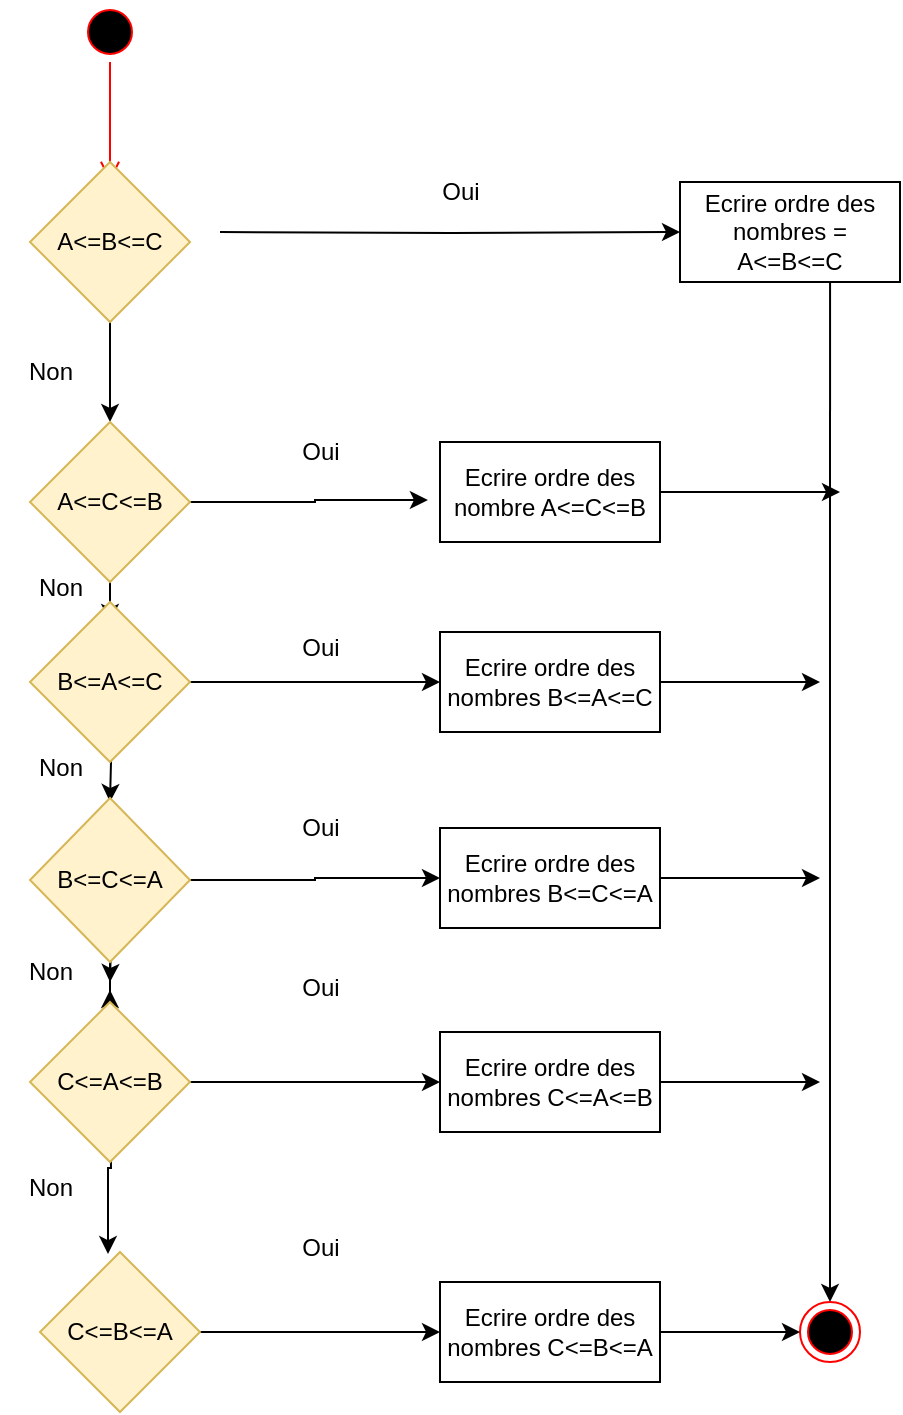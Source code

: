 <mxfile version="21.5.0" type="device">
  <diagram name="Page-1" id="NV0_F-gBZP4ud1GldB0P">
    <mxGraphModel dx="639" dy="717" grid="1" gridSize="10" guides="1" tooltips="1" connect="1" arrows="1" fold="1" page="1" pageScale="1" pageWidth="827" pageHeight="1169" math="0" shadow="0">
      <root>
        <mxCell id="0" />
        <mxCell id="1" parent="0" />
        <mxCell id="77di7s147n0UMXgqI7TV-1" value="" style="ellipse;html=1;shape=startState;fillColor=#000000;strokeColor=#ff0000;" parent="1" vertex="1">
          <mxGeometry x="110" y="30" width="30" height="30" as="geometry" />
        </mxCell>
        <mxCell id="77di7s147n0UMXgqI7TV-2" value="" style="edgeStyle=orthogonalEdgeStyle;html=1;verticalAlign=bottom;endArrow=open;endSize=8;strokeColor=#ff0000;rounded=0;" parent="1" source="77di7s147n0UMXgqI7TV-1" edge="1">
          <mxGeometry relative="1" as="geometry">
            <mxPoint x="125" y="120" as="targetPoint" />
          </mxGeometry>
        </mxCell>
        <mxCell id="77di7s147n0UMXgqI7TV-5" value="" style="edgeStyle=orthogonalEdgeStyle;rounded=0;orthogonalLoop=1;jettySize=auto;html=1;" parent="1" edge="1">
          <mxGeometry relative="1" as="geometry">
            <mxPoint x="125" y="170" as="sourcePoint" />
            <mxPoint x="125" y="240" as="targetPoint" />
          </mxGeometry>
        </mxCell>
        <mxCell id="MO8dAYG7gL2RPaPPFIin-16" value="" style="edgeStyle=orthogonalEdgeStyle;rounded=0;orthogonalLoop=1;jettySize=auto;html=1;" edge="1" parent="1">
          <mxGeometry relative="1" as="geometry">
            <mxPoint x="125" y="290" as="sourcePoint" />
            <mxPoint x="125" y="340" as="targetPoint" />
          </mxGeometry>
        </mxCell>
        <mxCell id="77di7s147n0UMXgqI7TV-13" value="" style="edgeStyle=orthogonalEdgeStyle;rounded=0;orthogonalLoop=1;jettySize=auto;html=1;exitX=1;exitY=0.5;exitDx=0;exitDy=0;" parent="1" target="77di7s147n0UMXgqI7TV-7" edge="1">
          <mxGeometry relative="1" as="geometry">
            <mxPoint x="180" y="145" as="sourcePoint" />
          </mxGeometry>
        </mxCell>
        <mxCell id="MO8dAYG7gL2RPaPPFIin-6" value="" style="edgeStyle=orthogonalEdgeStyle;rounded=0;orthogonalLoop=1;jettySize=auto;html=1;entryX=0.5;entryY=0;entryDx=0;entryDy=0;exitX=0.682;exitY=1;exitDx=0;exitDy=0;exitPerimeter=0;" edge="1" parent="1" source="77di7s147n0UMXgqI7TV-7" target="MO8dAYG7gL2RPaPPFIin-5">
          <mxGeometry relative="1" as="geometry">
            <mxPoint x="490" y="180" as="sourcePoint" />
            <mxPoint x="484.5" y="690" as="targetPoint" />
            <Array as="points" />
          </mxGeometry>
        </mxCell>
        <mxCell id="77di7s147n0UMXgqI7TV-7" value="Ecrire ordre des nombres = A&amp;lt;=B&amp;lt;=C" style="html=1;whiteSpace=wrap;" parent="1" vertex="1">
          <mxGeometry x="410" y="120" width="110" height="50" as="geometry" />
        </mxCell>
        <mxCell id="77di7s147n0UMXgqI7TV-8" value="Ecrire ordre des nombre A&amp;lt;=C&amp;lt;=B" style="html=1;whiteSpace=wrap;" parent="1" vertex="1">
          <mxGeometry x="290" y="250" width="110" height="50" as="geometry" />
        </mxCell>
        <mxCell id="MO8dAYG7gL2RPaPPFIin-5" value="" style="ellipse;html=1;shape=endState;fillColor=#000000;strokeColor=#ff0000;" vertex="1" parent="1">
          <mxGeometry x="470" y="680" width="30" height="30" as="geometry" />
        </mxCell>
        <mxCell id="MO8dAYG7gL2RPaPPFIin-9" value="" style="endArrow=classic;html=1;rounded=0;exitX=1;exitY=0.5;exitDx=0;exitDy=0;" edge="1" parent="1" source="77di7s147n0UMXgqI7TV-8">
          <mxGeometry width="50" height="50" relative="1" as="geometry">
            <mxPoint x="390" y="330" as="sourcePoint" />
            <mxPoint x="490" y="275" as="targetPoint" />
          </mxGeometry>
        </mxCell>
        <mxCell id="MO8dAYG7gL2RPaPPFIin-10" value="Oui" style="text;html=1;align=center;verticalAlign=middle;resizable=0;points=[];autosize=1;strokeColor=none;fillColor=none;" vertex="1" parent="1">
          <mxGeometry x="210" y="240" width="40" height="30" as="geometry" />
        </mxCell>
        <mxCell id="MO8dAYG7gL2RPaPPFIin-11" value="Oui" style="text;html=1;align=center;verticalAlign=middle;resizable=0;points=[];autosize=1;strokeColor=none;fillColor=none;" vertex="1" parent="1">
          <mxGeometry x="280" y="110" width="40" height="30" as="geometry" />
        </mxCell>
        <mxCell id="MO8dAYG7gL2RPaPPFIin-14" value="Non" style="text;html=1;align=center;verticalAlign=middle;resizable=0;points=[];autosize=1;strokeColor=none;fillColor=none;" vertex="1" parent="1">
          <mxGeometry x="70" y="200" width="50" height="30" as="geometry" />
        </mxCell>
        <mxCell id="MO8dAYG7gL2RPaPPFIin-18" value="" style="edgeStyle=orthogonalEdgeStyle;rounded=0;orthogonalLoop=1;jettySize=auto;html=1;exitX=1;exitY=0.5;exitDx=0;exitDy=0;" edge="1" parent="1" source="MO8dAYG7gL2RPaPPFIin-47" target="MO8dAYG7gL2RPaPPFIin-17">
          <mxGeometry relative="1" as="geometry">
            <mxPoint x="180" y="365" as="sourcePoint" />
          </mxGeometry>
        </mxCell>
        <mxCell id="MO8dAYG7gL2RPaPPFIin-22" value="" style="edgeStyle=orthogonalEdgeStyle;rounded=0;orthogonalLoop=1;jettySize=auto;html=1;" edge="1" parent="1">
          <mxGeometry relative="1" as="geometry">
            <mxPoint x="125" y="390" as="sourcePoint" />
            <mxPoint x="125" y="430" as="targetPoint" />
          </mxGeometry>
        </mxCell>
        <mxCell id="MO8dAYG7gL2RPaPPFIin-17" value="Ecrire ordre des nombres B&amp;lt;=A&amp;lt;=C" style="html=1;whiteSpace=wrap;" vertex="1" parent="1">
          <mxGeometry x="290" y="345" width="110" height="50" as="geometry" />
        </mxCell>
        <mxCell id="MO8dAYG7gL2RPaPPFIin-19" value="Oui" style="text;html=1;align=center;verticalAlign=middle;resizable=0;points=[];autosize=1;strokeColor=none;fillColor=none;" vertex="1" parent="1">
          <mxGeometry x="210" y="338" width="40" height="30" as="geometry" />
        </mxCell>
        <mxCell id="MO8dAYG7gL2RPaPPFIin-20" value="" style="endArrow=classic;html=1;rounded=0;exitX=1;exitY=0.5;exitDx=0;exitDy=0;" edge="1" parent="1" source="MO8dAYG7gL2RPaPPFIin-17">
          <mxGeometry width="50" height="50" relative="1" as="geometry">
            <mxPoint x="390" y="330" as="sourcePoint" />
            <mxPoint x="480" y="370" as="targetPoint" />
          </mxGeometry>
        </mxCell>
        <mxCell id="MO8dAYG7gL2RPaPPFIin-26" value="" style="edgeStyle=orthogonalEdgeStyle;rounded=0;orthogonalLoop=1;jettySize=auto;html=1;" edge="1" parent="1">
          <mxGeometry relative="1" as="geometry">
            <mxPoint x="125" y="480" as="sourcePoint" />
            <mxPoint x="125" y="520" as="targetPoint" />
          </mxGeometry>
        </mxCell>
        <mxCell id="MO8dAYG7gL2RPaPPFIin-39" value="" style="edgeStyle=orthogonalEdgeStyle;rounded=0;orthogonalLoop=1;jettySize=auto;html=1;exitX=1;exitY=0.5;exitDx=0;exitDy=0;" edge="1" parent="1" source="MO8dAYG7gL2RPaPPFIin-48" target="MO8dAYG7gL2RPaPPFIin-38">
          <mxGeometry relative="1" as="geometry">
            <mxPoint x="180" y="455" as="sourcePoint" />
          </mxGeometry>
        </mxCell>
        <mxCell id="MO8dAYG7gL2RPaPPFIin-23" value="Non" style="text;html=1;align=center;verticalAlign=middle;resizable=0;points=[];autosize=1;strokeColor=none;fillColor=none;" vertex="1" parent="1">
          <mxGeometry x="75" y="308" width="50" height="30" as="geometry" />
        </mxCell>
        <mxCell id="MO8dAYG7gL2RPaPPFIin-24" value="Non" style="text;html=1;align=center;verticalAlign=middle;resizable=0;points=[];autosize=1;strokeColor=none;fillColor=none;" vertex="1" parent="1">
          <mxGeometry x="75" y="398" width="50" height="30" as="geometry" />
        </mxCell>
        <mxCell id="MO8dAYG7gL2RPaPPFIin-28" value="" style="edgeStyle=orthogonalEdgeStyle;rounded=0;orthogonalLoop=1;jettySize=auto;html=1;exitX=1;exitY=0.5;exitDx=0;exitDy=0;" edge="1" parent="1" source="MO8dAYG7gL2RPaPPFIin-49" target="MO8dAYG7gL2RPaPPFIin-27">
          <mxGeometry relative="1" as="geometry">
            <mxPoint x="180" y="545" as="sourcePoint" />
          </mxGeometry>
        </mxCell>
        <mxCell id="MO8dAYG7gL2RPaPPFIin-31" value="" style="edgeStyle=orthogonalEdgeStyle;rounded=0;orthogonalLoop=1;jettySize=auto;html=1;entryX=0.425;entryY=0.013;entryDx=0;entryDy=0;entryPerimeter=0;" edge="1" parent="1" target="MO8dAYG7gL2RPaPPFIin-50">
          <mxGeometry relative="1" as="geometry">
            <mxPoint x="125" y="570" as="sourcePoint" />
            <mxPoint x="125" y="630" as="targetPoint" />
          </mxGeometry>
        </mxCell>
        <mxCell id="MO8dAYG7gL2RPaPPFIin-27" value="Ecrire ordre des nombres C&amp;lt;=A&amp;lt;=B" style="html=1;whiteSpace=wrap;" vertex="1" parent="1">
          <mxGeometry x="290" y="545" width="110" height="50" as="geometry" />
        </mxCell>
        <mxCell id="MO8dAYG7gL2RPaPPFIin-29" value="" style="endArrow=classic;html=1;rounded=0;exitX=1;exitY=0.5;exitDx=0;exitDy=0;" edge="1" parent="1" source="MO8dAYG7gL2RPaPPFIin-27">
          <mxGeometry width="50" height="50" relative="1" as="geometry">
            <mxPoint x="390" y="630" as="sourcePoint" />
            <mxPoint x="480" y="570" as="targetPoint" />
          </mxGeometry>
        </mxCell>
        <mxCell id="MO8dAYG7gL2RPaPPFIin-33" value="" style="edgeStyle=orthogonalEdgeStyle;rounded=0;orthogonalLoop=1;jettySize=auto;html=1;exitX=1;exitY=0.5;exitDx=0;exitDy=0;" edge="1" parent="1" source="MO8dAYG7gL2RPaPPFIin-50" target="MO8dAYG7gL2RPaPPFIin-32">
          <mxGeometry relative="1" as="geometry">
            <mxPoint x="180" y="655" as="sourcePoint" />
          </mxGeometry>
        </mxCell>
        <mxCell id="MO8dAYG7gL2RPaPPFIin-36" value="" style="edgeStyle=orthogonalEdgeStyle;rounded=0;orthogonalLoop=1;jettySize=auto;html=1;" edge="1" parent="1" source="MO8dAYG7gL2RPaPPFIin-32" target="MO8dAYG7gL2RPaPPFIin-5">
          <mxGeometry relative="1" as="geometry" />
        </mxCell>
        <mxCell id="MO8dAYG7gL2RPaPPFIin-32" value="Ecrire ordre des nombres C&amp;lt;=B&amp;lt;=A" style="html=1;whiteSpace=wrap;" vertex="1" parent="1">
          <mxGeometry x="290" y="670" width="110" height="50" as="geometry" />
        </mxCell>
        <mxCell id="MO8dAYG7gL2RPaPPFIin-38" value="Ecrire ordre des nombres B&amp;lt;=C&amp;lt;=A" style="html=1;whiteSpace=wrap;" vertex="1" parent="1">
          <mxGeometry x="290" y="443" width="110" height="50" as="geometry" />
        </mxCell>
        <mxCell id="MO8dAYG7gL2RPaPPFIin-40" value="" style="endArrow=classic;html=1;rounded=0;exitX=1;exitY=0.5;exitDx=0;exitDy=0;" edge="1" parent="1" source="MO8dAYG7gL2RPaPPFIin-38">
          <mxGeometry width="50" height="50" relative="1" as="geometry">
            <mxPoint x="390" y="530" as="sourcePoint" />
            <mxPoint x="480" y="468" as="targetPoint" />
          </mxGeometry>
        </mxCell>
        <mxCell id="MO8dAYG7gL2RPaPPFIin-41" value="Oui" style="text;html=1;align=center;verticalAlign=middle;resizable=0;points=[];autosize=1;strokeColor=none;fillColor=none;" vertex="1" parent="1">
          <mxGeometry x="210" y="428" width="40" height="30" as="geometry" />
        </mxCell>
        <mxCell id="MO8dAYG7gL2RPaPPFIin-42" value="Oui" style="text;html=1;align=center;verticalAlign=middle;resizable=0;points=[];autosize=1;strokeColor=none;fillColor=none;" vertex="1" parent="1">
          <mxGeometry x="210" y="508" width="40" height="30" as="geometry" />
        </mxCell>
        <mxCell id="MO8dAYG7gL2RPaPPFIin-43" value="Oui" style="text;html=1;align=center;verticalAlign=middle;resizable=0;points=[];autosize=1;strokeColor=none;fillColor=none;" vertex="1" parent="1">
          <mxGeometry x="210" y="638" width="40" height="30" as="geometry" />
        </mxCell>
        <mxCell id="MO8dAYG7gL2RPaPPFIin-44" value="Non" style="text;html=1;align=center;verticalAlign=middle;resizable=0;points=[];autosize=1;strokeColor=none;fillColor=none;" vertex="1" parent="1">
          <mxGeometry x="70" y="500" width="50" height="30" as="geometry" />
        </mxCell>
        <mxCell id="MO8dAYG7gL2RPaPPFIin-45" value="Non" style="text;html=1;align=center;verticalAlign=middle;resizable=0;points=[];autosize=1;strokeColor=none;fillColor=none;" vertex="1" parent="1">
          <mxGeometry x="70" y="608" width="50" height="30" as="geometry" />
        </mxCell>
        <mxCell id="MO8dAYG7gL2RPaPPFIin-53" value="" style="edgeStyle=orthogonalEdgeStyle;rounded=0;orthogonalLoop=1;jettySize=auto;html=1;entryX=-0.055;entryY=0.58;entryDx=0;entryDy=0;entryPerimeter=0;" edge="1" parent="1" source="MO8dAYG7gL2RPaPPFIin-46" target="77di7s147n0UMXgqI7TV-8">
          <mxGeometry relative="1" as="geometry" />
        </mxCell>
        <mxCell id="MO8dAYG7gL2RPaPPFIin-46" value="A&amp;lt;=C&amp;lt;=B" style="rhombus;whiteSpace=wrap;html=1;fillColor=#fff2cc;strokeColor=#d6b656;" vertex="1" parent="1">
          <mxGeometry x="85" y="240" width="80" height="80" as="geometry" />
        </mxCell>
        <mxCell id="MO8dAYG7gL2RPaPPFIin-47" value="B&amp;lt;=A&amp;lt;=C" style="rhombus;whiteSpace=wrap;html=1;fillColor=#fff2cc;strokeColor=#d6b656;" vertex="1" parent="1">
          <mxGeometry x="85" y="330" width="80" height="80" as="geometry" />
        </mxCell>
        <mxCell id="MO8dAYG7gL2RPaPPFIin-54" style="edgeStyle=orthogonalEdgeStyle;rounded=0;orthogonalLoop=1;jettySize=auto;html=1;entryX=1.1;entryY=0.8;entryDx=0;entryDy=0;entryPerimeter=0;" edge="1" parent="1" source="MO8dAYG7gL2RPaPPFIin-48" target="MO8dAYG7gL2RPaPPFIin-44">
          <mxGeometry relative="1" as="geometry" />
        </mxCell>
        <mxCell id="MO8dAYG7gL2RPaPPFIin-48" value="B&amp;lt;=C&amp;lt;=A" style="rhombus;whiteSpace=wrap;html=1;fillColor=#fff2cc;strokeColor=#d6b656;" vertex="1" parent="1">
          <mxGeometry x="85" y="428" width="80" height="82" as="geometry" />
        </mxCell>
        <mxCell id="MO8dAYG7gL2RPaPPFIin-49" value="C&amp;lt;=A&amp;lt;=B" style="rhombus;whiteSpace=wrap;html=1;fillColor=#fff2cc;strokeColor=#d6b656;" vertex="1" parent="1">
          <mxGeometry x="85" y="530" width="80" height="80" as="geometry" />
        </mxCell>
        <mxCell id="MO8dAYG7gL2RPaPPFIin-50" value="C&amp;lt;=B&amp;lt;=A" style="rhombus;whiteSpace=wrap;html=1;fillColor=#fff2cc;strokeColor=#d6b656;" vertex="1" parent="1">
          <mxGeometry x="90" y="655" width="80" height="80" as="geometry" />
        </mxCell>
        <mxCell id="MO8dAYG7gL2RPaPPFIin-51" value="A&amp;lt;=B&amp;lt;=C" style="rhombus;whiteSpace=wrap;html=1;fillColor=#fff2cc;strokeColor=#d6b656;" vertex="1" parent="1">
          <mxGeometry x="85" y="110" width="80" height="80" as="geometry" />
        </mxCell>
      </root>
    </mxGraphModel>
  </diagram>
</mxfile>
